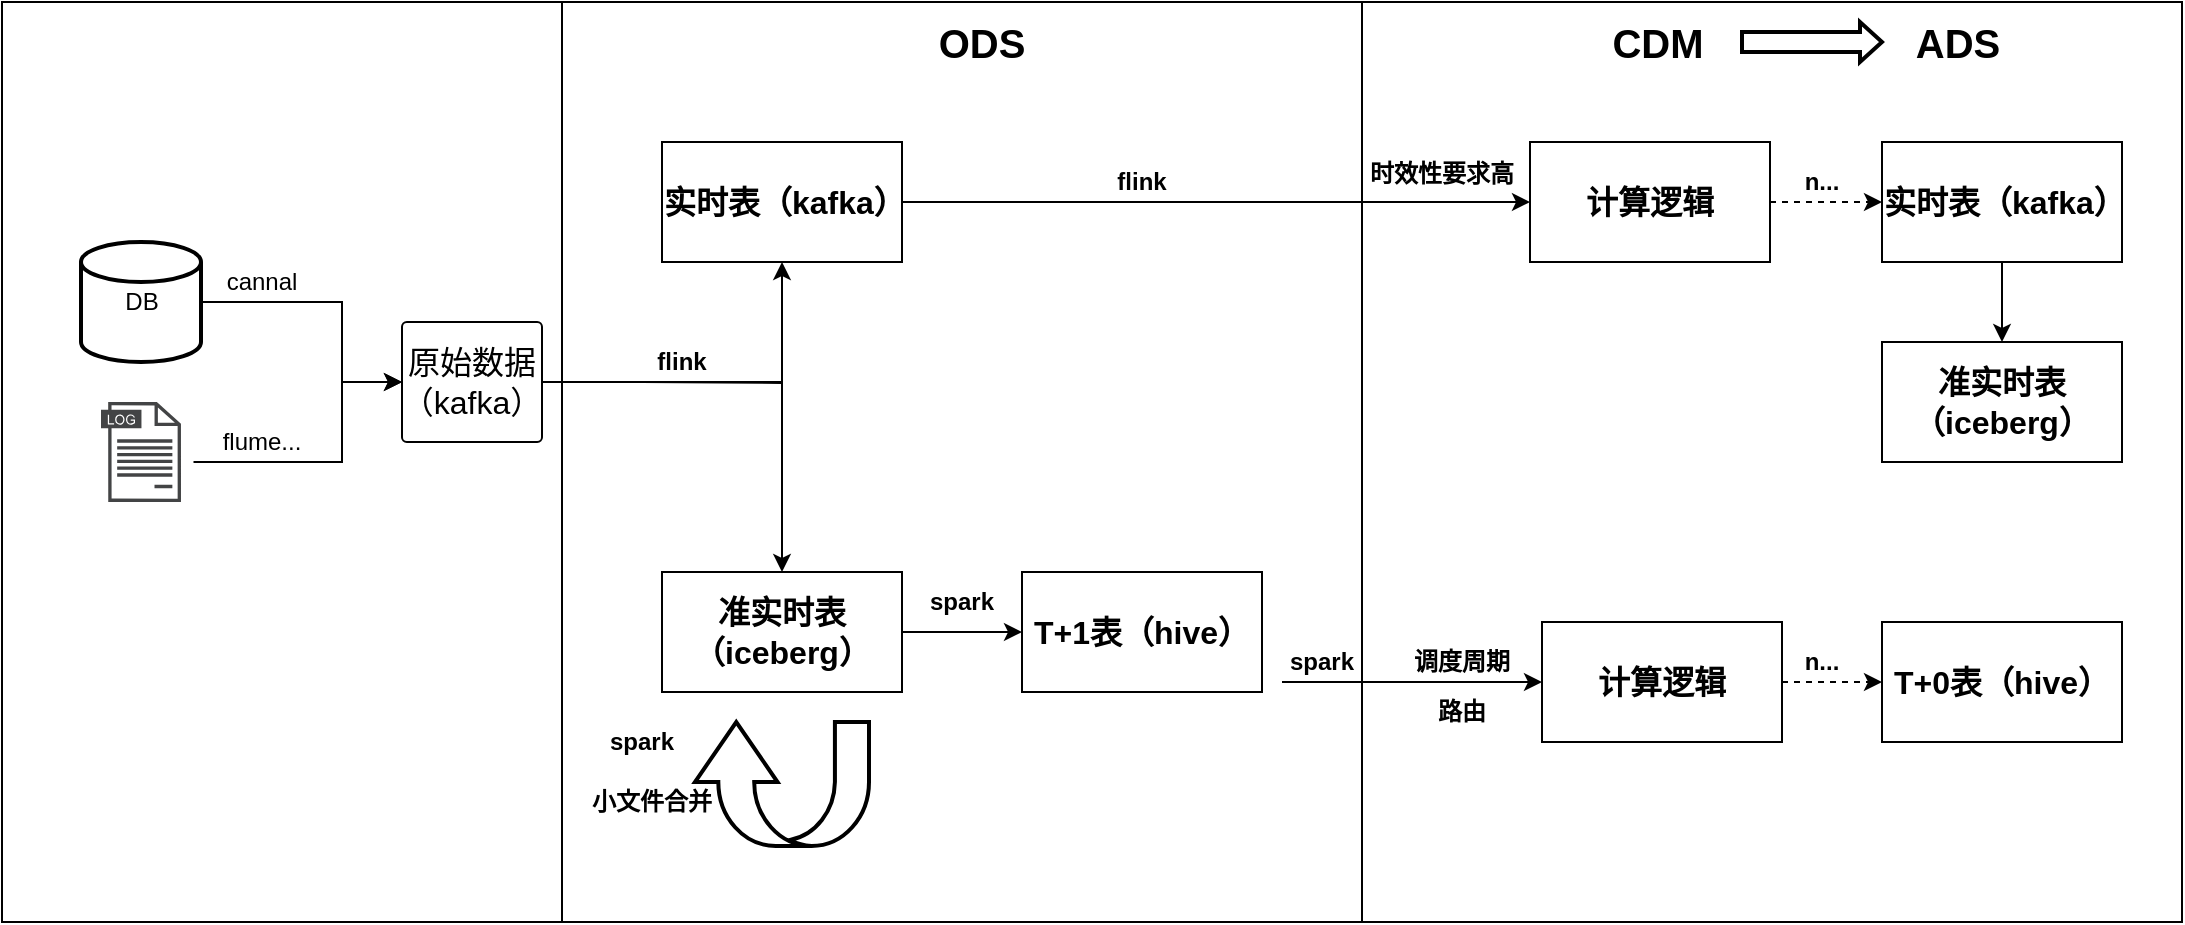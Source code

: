 <mxfile version="20.8.23" type="github">
  <diagram name="第 1 页" id="T3tAwt_vPYVnly3fnjv3">
    <mxGraphModel dx="1911" dy="465" grid="1" gridSize="10" guides="1" tooltips="1" connect="1" arrows="1" fold="1" page="1" pageScale="1" pageWidth="827" pageHeight="1169" math="0" shadow="0">
      <root>
        <mxCell id="0" />
        <mxCell id="1" parent="0" />
        <mxCell id="ZKqceegPxrlyIrNejlB7-1" value="" style="rounded=0;whiteSpace=wrap;html=1;fillColor=none;strokeColor=default;" diagramCategory="general" diagramName="Rectangle" vertex="1" parent="1">
          <mxGeometry x="-470" y="240" width="280" height="460" as="geometry" />
        </mxCell>
        <mxCell id="f1Rn8pXJ9OwuXsxrikAa-1" value="" style="rounded=0;whiteSpace=wrap;html=1;fillColor=none;strokeColor=default;" parent="1" diagramCategory="general" diagramName="Rectangle" vertex="1">
          <mxGeometry x="210" y="240" width="410" height="460" as="geometry" />
        </mxCell>
        <mxCell id="f1Rn8pXJ9OwuXsxrikAa-2" value="" style="rounded=0;whiteSpace=wrap;html=1;fillColor=none;strokeColor=default;" parent="1" diagramCategory="general" diagramName="Rectangle" vertex="1">
          <mxGeometry x="-190" y="240" width="400" height="460" as="geometry" />
        </mxCell>
        <mxCell id="f1Rn8pXJ9OwuXsxrikAa-3" style="edgeStyle=orthogonalEdgeStyle;rounded=0;orthogonalLoop=1;jettySize=auto;html=1;exitX=1;exitY=0.5;exitDx=0;exitDy=0;entryX=0;entryY=0.5;entryDx=0;entryDy=0;" parent="1" source="f1Rn8pXJ9OwuXsxrikAa-4" target="f1Rn8pXJ9OwuXsxrikAa-24" edge="1">
          <mxGeometry relative="1" as="geometry" />
        </mxCell>
        <mxCell id="f1Rn8pXJ9OwuXsxrikAa-4" value="" style="rounded=0;whiteSpace=wrap;html=1;dashed=1;fillColor=default;strokeColor=none;" parent="1" diagramCategory="general" diagramName="Rectangle" vertex="1">
          <mxGeometry x="-180" y="480" width="350" height="200" as="geometry" />
        </mxCell>
        <mxCell id="f1Rn8pXJ9OwuXsxrikAa-5" style="edgeStyle=orthogonalEdgeStyle;rounded=0;orthogonalLoop=1;jettySize=auto;html=1;exitX=1;exitY=0.5;exitDx=0;exitDy=0;entryX=0;entryY=0.5;entryDx=0;entryDy=0;fontSize=20;" parent="1" source="f1Rn8pXJ9OwuXsxrikAa-6" target="f1Rn8pXJ9OwuXsxrikAa-29" edge="1">
          <mxGeometry relative="1" as="geometry" />
        </mxCell>
        <mxCell id="f1Rn8pXJ9OwuXsxrikAa-6" value="&lt;span style=&quot;font-size: 16px;&quot;&gt;实时表（kafka）&lt;/span&gt;" style="rounded=0;whiteSpace=wrap;html=1;fontStyle=1;" parent="1" diagramCategory="general" diagramName="Rectangle" vertex="1">
          <mxGeometry x="-140" y="310" width="120" height="60" as="geometry" />
        </mxCell>
        <mxCell id="f1Rn8pXJ9OwuXsxrikAa-7" style="edgeStyle=orthogonalEdgeStyle;rounded=0;orthogonalLoop=1;jettySize=auto;html=1;exitX=1;exitY=0.5;exitDx=0;exitDy=0;" parent="1" target="f1Rn8pXJ9OwuXsxrikAa-6" edge="1">
          <mxGeometry relative="1" as="geometry">
            <mxPoint x="-150" y="430" as="sourcePoint" />
          </mxGeometry>
        </mxCell>
        <mxCell id="f1Rn8pXJ9OwuXsxrikAa-8" style="edgeStyle=orthogonalEdgeStyle;rounded=0;orthogonalLoop=1;jettySize=auto;html=1;" parent="1" source="f1Rn8pXJ9OwuXsxrikAa-15" target="f1Rn8pXJ9OwuXsxrikAa-10" edge="1">
          <mxGeometry relative="1" as="geometry">
            <mxPoint x="-150" y="430" as="sourcePoint" />
          </mxGeometry>
        </mxCell>
        <mxCell id="f1Rn8pXJ9OwuXsxrikAa-9" style="edgeStyle=orthogonalEdgeStyle;rounded=0;orthogonalLoop=1;jettySize=auto;html=1;exitX=1;exitY=0.5;exitDx=0;exitDy=0;entryX=0;entryY=0.5;entryDx=0;entryDy=0;" parent="1" source="f1Rn8pXJ9OwuXsxrikAa-10" target="f1Rn8pXJ9OwuXsxrikAa-21" edge="1">
          <mxGeometry relative="1" as="geometry" />
        </mxCell>
        <mxCell id="f1Rn8pXJ9OwuXsxrikAa-10" value="&lt;span style=&quot;font-size: 16px;&quot;&gt;准实时表（iceberg）&lt;/span&gt;" style="rounded=0;whiteSpace=wrap;html=1;fontStyle=1;" parent="1" diagramCategory="general" diagramName="Rectangle" vertex="1">
          <mxGeometry x="-140" y="525" width="120" height="60" as="geometry" />
        </mxCell>
        <mxCell id="f1Rn8pXJ9OwuXsxrikAa-11" style="edgeStyle=orthogonalEdgeStyle;rounded=0;orthogonalLoop=1;jettySize=auto;html=1;" parent="1" source="f1Rn8pXJ9OwuXsxrikAa-12" target="f1Rn8pXJ9OwuXsxrikAa-15" edge="1">
          <mxGeometry relative="1" as="geometry">
            <Array as="points">
              <mxPoint x="-300" y="390" />
              <mxPoint x="-300" y="430" />
            </Array>
          </mxGeometry>
        </mxCell>
        <mxCell id="f1Rn8pXJ9OwuXsxrikAa-12" value="DB" style="shape=mxgraph.flowchart.database;whiteSpace=wrap;html=1;fillColor=#ffffff;strokeColor=#000000;strokeWidth=2;" parent="1" diagramCategory="Flowchart" diagramName="Database" vertex="1">
          <mxGeometry x="-430.5" y="360" width="60" height="60" as="geometry" />
        </mxCell>
        <mxCell id="f1Rn8pXJ9OwuXsxrikAa-13" style="edgeStyle=orthogonalEdgeStyle;rounded=0;orthogonalLoop=1;jettySize=auto;html=1;exitX=0;exitY=0;exitDx=52.5;exitDy=30;exitPerimeter=0;entryX=0;entryY=0.5;entryDx=0;entryDy=0;" parent="1" target="f1Rn8pXJ9OwuXsxrikAa-15" edge="1">
          <mxGeometry relative="1" as="geometry">
            <Array as="points">
              <mxPoint x="-300" y="470" />
              <mxPoint x="-300" y="430" />
            </Array>
            <mxPoint x="-374.25" y="470" as="sourcePoint" />
          </mxGeometry>
        </mxCell>
        <mxCell id="f1Rn8pXJ9OwuXsxrikAa-15" value="&lt;span style=&quot;font-size: 16px;&quot;&gt;原始数据（kafka）&lt;/span&gt;" style="rounded=1;whiteSpace=wrap;html=1;arcSize=4;" parent="1" diagramCategory="general" diagramName="RoundedRectangle" vertex="1">
          <mxGeometry x="-270" y="400" width="70" height="60" as="geometry" />
        </mxCell>
        <mxCell id="f1Rn8pXJ9OwuXsxrikAa-16" value="cannal" style="text;html=1;strokeColor=none;fillColor=none;align=center;verticalAlign=middle;whiteSpace=wrap;rounded=0;" parent="1" diagramCategory="general" diagramName="text" vertex="1">
          <mxGeometry x="-360" y="370" width="40" height="20" as="geometry" />
        </mxCell>
        <mxCell id="f1Rn8pXJ9OwuXsxrikAa-17" value="flume..." style="text;html=1;strokeColor=none;fillColor=none;align=center;verticalAlign=middle;whiteSpace=wrap;rounded=0;" parent="1" diagramCategory="general" diagramName="text" vertex="1">
          <mxGeometry x="-360" y="450" width="40" height="20" as="geometry" />
        </mxCell>
        <mxCell id="f1Rn8pXJ9OwuXsxrikAa-18" value="&lt;b&gt;flink&lt;/b&gt;" style="text;html=1;strokeColor=none;fillColor=none;align=center;verticalAlign=middle;whiteSpace=wrap;rounded=0;" parent="1" diagramCategory="general" diagramName="text" vertex="1">
          <mxGeometry x="-150" y="410" width="40" height="20" as="geometry" />
        </mxCell>
        <mxCell id="f1Rn8pXJ9OwuXsxrikAa-19" value="" style="shape=mxgraph.arrows.u_turn_up_arrow;whiteSpace=wrap;html=1;fillColor=#ffffff;strokeColor=#000000;strokeWidth=2;" parent="1" diagramCategory="arrow" diagramName="UTurnUpArrow" vertex="1">
          <mxGeometry x="-123.5" y="600" width="87" height="62" as="geometry" />
        </mxCell>
        <mxCell id="f1Rn8pXJ9OwuXsxrikAa-20" value="&lt;b&gt;spark&lt;/b&gt;" style="text;html=1;strokeColor=none;fillColor=none;align=center;verticalAlign=middle;whiteSpace=wrap;rounded=0;" parent="1" diagramCategory="general" diagramName="text" vertex="1">
          <mxGeometry x="-170" y="600" width="40" height="20" as="geometry" />
        </mxCell>
        <mxCell id="f1Rn8pXJ9OwuXsxrikAa-21" value="&lt;span style=&quot;font-size: 16px;&quot;&gt;T+1表（hive）&lt;/span&gt;" style="rounded=0;whiteSpace=wrap;html=1;fontStyle=1;" parent="1" diagramCategory="general" diagramName="Rectangle" vertex="1">
          <mxGeometry x="40" y="525" width="120" height="60" as="geometry" />
        </mxCell>
        <mxCell id="f1Rn8pXJ9OwuXsxrikAa-22" value="&lt;b&gt;spark&lt;/b&gt;" style="text;html=1;strokeColor=none;fillColor=none;align=center;verticalAlign=middle;whiteSpace=wrap;rounded=0;" parent="1" diagramCategory="general" diagramName="text" vertex="1">
          <mxGeometry x="-10" y="530" width="40" height="20" as="geometry" />
        </mxCell>
        <mxCell id="f1Rn8pXJ9OwuXsxrikAa-23" style="edgeStyle=orthogonalEdgeStyle;rounded=0;orthogonalLoop=1;jettySize=auto;html=1;exitX=1;exitY=0.5;exitDx=0;exitDy=0;fontSize=20;dashed=1;" parent="1" source="f1Rn8pXJ9OwuXsxrikAa-24" target="f1Rn8pXJ9OwuXsxrikAa-33" edge="1">
          <mxGeometry relative="1" as="geometry" />
        </mxCell>
        <mxCell id="f1Rn8pXJ9OwuXsxrikAa-24" value="&lt;font style=&quot;font-size: 16px;&quot;&gt;计算逻辑&lt;/font&gt;" style="rounded=0;whiteSpace=wrap;html=1;fontStyle=1;" parent="1" diagramCategory="general" diagramName="Rectangle" vertex="1">
          <mxGeometry x="300" y="550" width="120" height="60" as="geometry" />
        </mxCell>
        <mxCell id="f1Rn8pXJ9OwuXsxrikAa-25" value="&lt;b&gt;调度周期&lt;/b&gt;" style="text;html=1;strokeColor=none;fillColor=none;align=center;verticalAlign=middle;whiteSpace=wrap;rounded=0;" parent="1" diagramCategory="general" diagramName="text" vertex="1">
          <mxGeometry x="230" y="560" width="60" height="20" as="geometry" />
        </mxCell>
        <mxCell id="f1Rn8pXJ9OwuXsxrikAa-26" value="&lt;b&gt;小文件合并&lt;/b&gt;" style="text;html=1;strokeColor=none;fillColor=none;align=center;verticalAlign=middle;whiteSpace=wrap;rounded=0;" parent="1" diagramCategory="general" diagramName="text" vertex="1">
          <mxGeometry x="-180" y="630" width="70" height="20" as="geometry" />
        </mxCell>
        <mxCell id="f1Rn8pXJ9OwuXsxrikAa-27" value="ODS" style="text;html=1;strokeColor=none;fillColor=none;align=center;verticalAlign=middle;whiteSpace=wrap;rounded=0;fontStyle=1;fontSize=20;" parent="1" diagramCategory="general" diagramName="text" vertex="1">
          <mxGeometry x="-30" y="250" width="100" height="20" as="geometry" />
        </mxCell>
        <mxCell id="f1Rn8pXJ9OwuXsxrikAa-28" style="edgeStyle=orthogonalEdgeStyle;rounded=0;orthogonalLoop=1;jettySize=auto;html=1;exitX=1;exitY=0.5;exitDx=0;exitDy=0;fontSize=20;dashed=1;" parent="1" source="f1Rn8pXJ9OwuXsxrikAa-29" target="f1Rn8pXJ9OwuXsxrikAa-32" edge="1">
          <mxGeometry relative="1" as="geometry" />
        </mxCell>
        <mxCell id="f1Rn8pXJ9OwuXsxrikAa-29" value="&lt;span style=&quot;font-size: 16px;&quot;&gt;计算逻辑&lt;/span&gt;" style="rounded=0;whiteSpace=wrap;html=1;fontStyle=1;" parent="1" diagramCategory="general" diagramName="Rectangle" vertex="1">
          <mxGeometry x="294" y="310" width="120" height="60" as="geometry" />
        </mxCell>
        <mxCell id="f1Rn8pXJ9OwuXsxrikAa-30" value="&lt;b&gt;时效性要求高&lt;/b&gt;" style="text;html=1;strokeColor=none;fillColor=none;align=center;verticalAlign=middle;whiteSpace=wrap;rounded=0;" parent="1" diagramCategory="general" diagramName="text" vertex="1">
          <mxGeometry x="210" y="316" width="80" height="20" as="geometry" />
        </mxCell>
        <mxCell id="f1Rn8pXJ9OwuXsxrikAa-31" value="CDM" style="text;html=1;strokeColor=none;fillColor=none;align=center;verticalAlign=middle;whiteSpace=wrap;rounded=0;fontStyle=1;fontSize=20;" parent="1" diagramCategory="general" diagramName="text" vertex="1">
          <mxGeometry x="290" y="250" width="136" height="20" as="geometry" />
        </mxCell>
        <mxCell id="f1Rn8pXJ9OwuXsxrikAa-45" style="edgeStyle=orthogonalEdgeStyle;rounded=0;orthogonalLoop=1;jettySize=auto;html=1;exitX=0.5;exitY=1;exitDx=0;exitDy=0;" parent="1" source="f1Rn8pXJ9OwuXsxrikAa-32" target="f1Rn8pXJ9OwuXsxrikAa-44" edge="1">
          <mxGeometry relative="1" as="geometry" />
        </mxCell>
        <mxCell id="f1Rn8pXJ9OwuXsxrikAa-32" value="&lt;span style=&quot;font-size: 16px;&quot;&gt;实时表（kafka）&lt;/span&gt;" style="rounded=0;whiteSpace=wrap;html=1;fontStyle=1;" parent="1" diagramCategory="general" diagramName="Rectangle" vertex="1">
          <mxGeometry x="470" y="310" width="120" height="60" as="geometry" />
        </mxCell>
        <mxCell id="f1Rn8pXJ9OwuXsxrikAa-33" value="&lt;font style=&quot;font-size: 16px;&quot;&gt;T+0表（hive）&lt;/font&gt;" style="rounded=0;whiteSpace=wrap;html=1;fontStyle=1;" parent="1" diagramCategory="general" diagramName="Rectangle" vertex="1">
          <mxGeometry x="470" y="550" width="120" height="60" as="geometry" />
        </mxCell>
        <mxCell id="f1Rn8pXJ9OwuXsxrikAa-34" value="n..." style="text;html=1;strokeColor=none;fillColor=none;align=center;verticalAlign=middle;whiteSpace=wrap;rounded=0;fontStyle=1;" parent="1" diagramCategory="general" diagramName="text" vertex="1">
          <mxGeometry x="420" y="320" width="40" height="20" as="geometry" />
        </mxCell>
        <mxCell id="f1Rn8pXJ9OwuXsxrikAa-35" value="&lt;b&gt;路由&lt;/b&gt;" style="text;html=1;strokeColor=none;fillColor=none;align=center;verticalAlign=middle;whiteSpace=wrap;rounded=0;" parent="1" diagramCategory="general" diagramName="text" vertex="1">
          <mxGeometry x="230" y="585" width="60" height="20" as="geometry" />
        </mxCell>
        <mxCell id="f1Rn8pXJ9OwuXsxrikAa-36" value="n..." style="text;html=1;strokeColor=none;fillColor=none;align=center;verticalAlign=middle;whiteSpace=wrap;rounded=0;fontStyle=1;" parent="1" diagramCategory="general" diagramName="text" vertex="1">
          <mxGeometry x="420" y="560" width="40" height="20" as="geometry" />
        </mxCell>
        <mxCell id="f1Rn8pXJ9OwuXsxrikAa-38" value="" style="verticalLabelPosition=bottom;verticalAlign=top;html=1;strokeWidth=2;shape=mxgraph.arrows2.arrow;dy=0.5;dx=11;notch=0;" parent="1" vertex="1">
          <mxGeometry x="400" y="250" width="70" height="20" as="geometry" />
        </mxCell>
        <mxCell id="f1Rn8pXJ9OwuXsxrikAa-39" value="ADS" style="text;html=1;strokeColor=none;fillColor=none;align=center;verticalAlign=middle;whiteSpace=wrap;rounded=0;fontStyle=1;fontSize=20;" parent="1" diagramCategory="general" diagramName="text" vertex="1">
          <mxGeometry x="440" y="250" width="136" height="20" as="geometry" />
        </mxCell>
        <mxCell id="f1Rn8pXJ9OwuXsxrikAa-40" value="" style="sketch=0;pointerEvents=1;shadow=0;dashed=0;html=1;strokeColor=none;fillColor=#434445;aspect=fixed;labelPosition=center;verticalLabelPosition=bottom;verticalAlign=top;align=center;outlineConnect=0;shape=mxgraph.vvd.log_files;" parent="1" vertex="1">
          <mxGeometry x="-420.5" y="440" width="40" height="50" as="geometry" />
        </mxCell>
        <mxCell id="f1Rn8pXJ9OwuXsxrikAa-41" value="&lt;b&gt;flink&lt;/b&gt;" style="text;html=1;strokeColor=none;fillColor=none;align=center;verticalAlign=middle;whiteSpace=wrap;rounded=0;" parent="1" diagramCategory="general" diagramName="text" vertex="1">
          <mxGeometry x="80" y="320" width="40" height="20" as="geometry" />
        </mxCell>
        <mxCell id="f1Rn8pXJ9OwuXsxrikAa-44" value="&lt;span style=&quot;font-size: 16px;&quot;&gt;准实时表（iceberg）&lt;/span&gt;" style="rounded=0;whiteSpace=wrap;html=1;fontStyle=1;" parent="1" diagramCategory="general" diagramName="Rectangle" vertex="1">
          <mxGeometry x="470" y="410" width="120" height="60" as="geometry" />
        </mxCell>
        <mxCell id="f1Rn8pXJ9OwuXsxrikAa-46" value="&lt;b&gt;spark&lt;/b&gt;" style="text;html=1;strokeColor=none;fillColor=none;align=center;verticalAlign=middle;whiteSpace=wrap;rounded=0;" parent="1" diagramCategory="general" diagramName="text" vertex="1">
          <mxGeometry x="170" y="560" width="40" height="20" as="geometry" />
        </mxCell>
      </root>
    </mxGraphModel>
  </diagram>
</mxfile>
